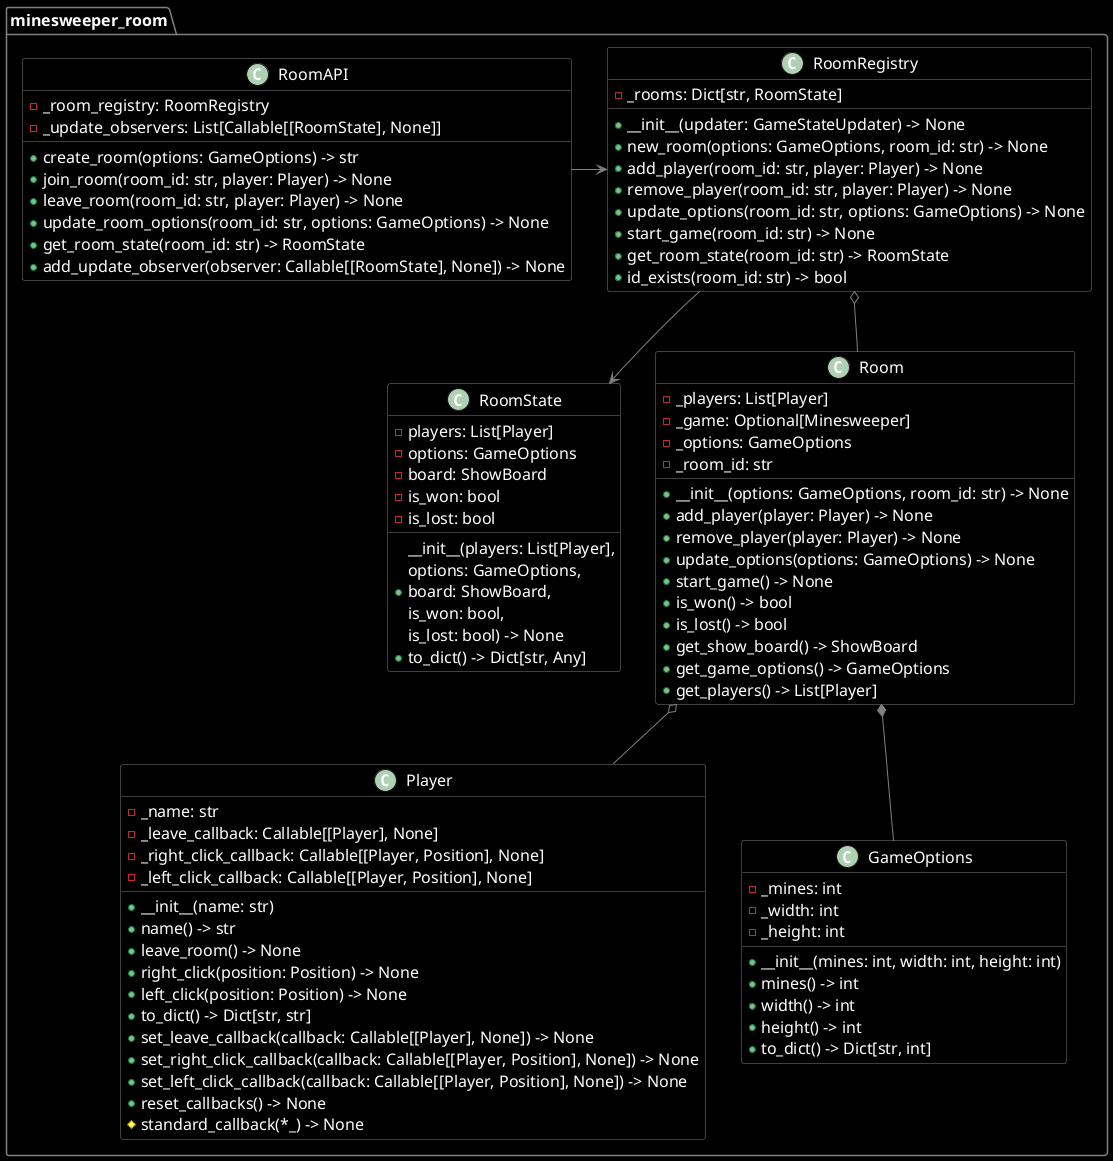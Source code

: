 @startuml minesweeper_room

skinparam {

    DefaultFontColor White
    DefaultFontName Monospace
    DefaultFontSize 16
    DefaultBorderColor White
    ArrowColor Gray

    BackgroundColor Black
    BorderColor Gray
    FontColor White

    class {
        BackgroundColor Black
        BorderColor Gray
    }

    package {
        BackgroundColor Black
        BorderColor Gray
    }

}

package minesweeper_room {

    class RoomState {
        - players: List[Player]
        - options: GameOptions
        - board: ShowBoard
        - is_won: bool
        - is_lost: bool
        + __init__(players: List[Player],\noptions: GameOptions,\nboard: ShowBoard,\nis_won: bool,\nis_lost: bool) -> None
        + to_dict() -> Dict[str, Any]
    }

    class RoomAPI {
        - _room_registry: RoomRegistry
        - _update_observers: List[Callable[[RoomState], None]]

        + create_room(options: GameOptions) -> str
        + join_room(room_id: str, player: Player) -> None
        + leave_room(room_id: str, player: Player) -> None
        + update_room_options(room_id: str, options: GameOptions) -> None
        + get_room_state(room_id: str) -> RoomState
        + add_update_observer(observer: Callable[[RoomState], None]) -> None
    }

    class RoomRegistry {
        - _rooms: Dict[str, RoomState]
        + __init__(updater: GameStateUpdater) -> None
        + new_room(options: GameOptions, room_id: str) -> None
        + add_player(room_id: str, player: Player) -> None
        + remove_player(room_id: str, player: Player) -> None
        + update_options(room_id: str, options: GameOptions) -> None
        + start_game(room_id: str) -> None
        + get_room_state(room_id: str) -> RoomState
        + id_exists(room_id: str) -> bool
    }

    class Player {

        - _name: str
        - _leave_callback: Callable[[Player], None]
        - _right_click_callback: Callable[[Player, Position], None]
        - _left_click_callback: Callable[[Player, Position], None]

        + __init__(name: str)
        + name() -> str
        + leave_room() -> None
        + right_click(position: Position) -> None
        + left_click(position: Position) -> None
        + to_dict() -> Dict[str, str]
        + set_leave_callback(callback: Callable[[Player], None]) -> None
        + set_right_click_callback(callback: Callable[[Player, Position], None]) -> None
        + set_left_click_callback(callback: Callable[[Player, Position], None]) -> None
        + reset_callbacks() -> None
        # standard_callback(*_) -> None

    }

    class GameOptions {

        - _mines: int
        - _width: int
        - _height: int

        + __init__(mines: int, width: int, height: int)
        + mines() -> int
        + width() -> int
        + height() -> int
        + to_dict() -> Dict[str, int]

    }

    class Room {

        - _players: List[Player]
        - _game: Optional[Minesweeper]
        - _options: GameOptions
        - _room_id: str

        + __init__(options: GameOptions, room_id: str) -> None
        + add_player(player: Player) -> None
        + remove_player(player: Player) -> None
        + update_options(options: GameOptions) -> None
        + start_game() -> None
        + is_won() -> bool
        + is_lost() -> bool
        + get_show_board() -> ShowBoard
        + get_game_options() -> GameOptions
        + get_players() -> List[Player]

    }

    RoomAPI -> RoomRegistry
    RoomRegistry --> RoomState

    Room o-- Player
    Room *-- GameOptions

    RoomRegistry o-- Room

}

@enduml
